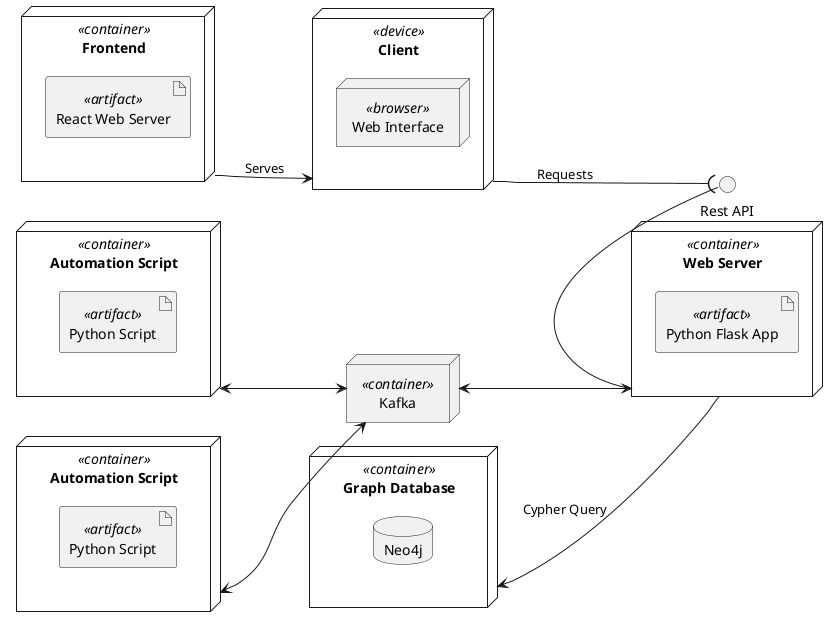 @startuml deployment

left to right direction


node Frontend <<container>> {
    artifact "React Web Server" <<artifact>>
}

node Client <<device>> {
    node "Web Interface" as Browser <<browser>>
}

node "Graph Database" as DB <<container>> {
    database "Neo4j"
}

node "Web Server" as Backend <<container>> {
    artifact "Python Flask App" <<artifact>>
}

node "Kafka" as Broker <<container>>

node "Automation Script" as P1 <<container>> {
    artifact "Python Script" as Script1 <<artifact>>
}

node "Automation Script" as P2 <<container>> {
    artifact "Python Script" as Script2 <<artifact>>
}

interface "Rest API" as API

Frontend --> Client : Serves
Backend - API
DB <-- Backend : Cypher Query
Client --( API : Requests
Broker <--> Backend
Broker <-up-> P1
Broker <-up-> P2


@enduml


' @startuml
' ' Define the node for the Neo4j database
' node "Neo4j Database" as neo4j <<r3r3>> {
'     package "Graph Engine"
'     [Cypher Query Engine]
'     [Storage Engine]
' }

' ' Define an application that connects to Neo4j
' node "Application Server" as app {
'     [Backend Service]
' }

' ' Define a client interacting with the application
' node "Client" as client {
'     [Web App / API Consumer]
' }

' ' Define relationships
' client --> app : HTTP Request
' app --> neo4j : Cypher Query / Bolt Protocol
' neo4j --> app : Query Response

' @enduml


@startuml
node "Docker Host" {
    
        
        node "Database" as DB <<container>> {
            database "Neo4j"
        }
        
        node "Python Web Server" as backend <<container>> {
            [Flask/Django App]
        }
        
        node "Frontend Server" as frontend <<container>> {
            [Static Website]
        }
        
        node "Kafka Broker" as kafka <<container>> {
            [Kafka]
        }
        
        node "Automation Script" as automation <<container>> {
            [Automation Process]
        }
    
}

' Relationships
backend --> neo4j : Queries/Updates
frontend --> backend : API Requests
automation --> kafka : Produces Events
backend --> kafka : Consumes/Produces Events
kafka --> automation : Consumes Events

@enduml